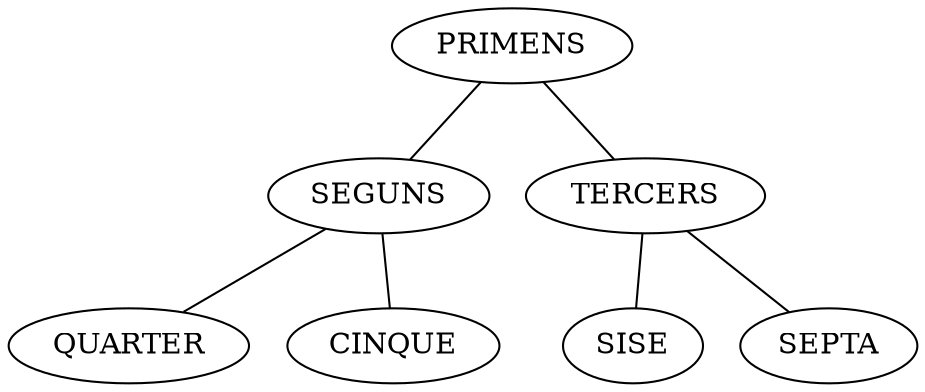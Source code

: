 graph PRIMENS {
PRIMENS -- SEGUNS;
PRIMENS -- TERCERS;
SEGUNS -- QUARTER;
SEGUNS -- CINQUE;
TERCERS -- SISE;
TERCERS -- SEPTA;
}
